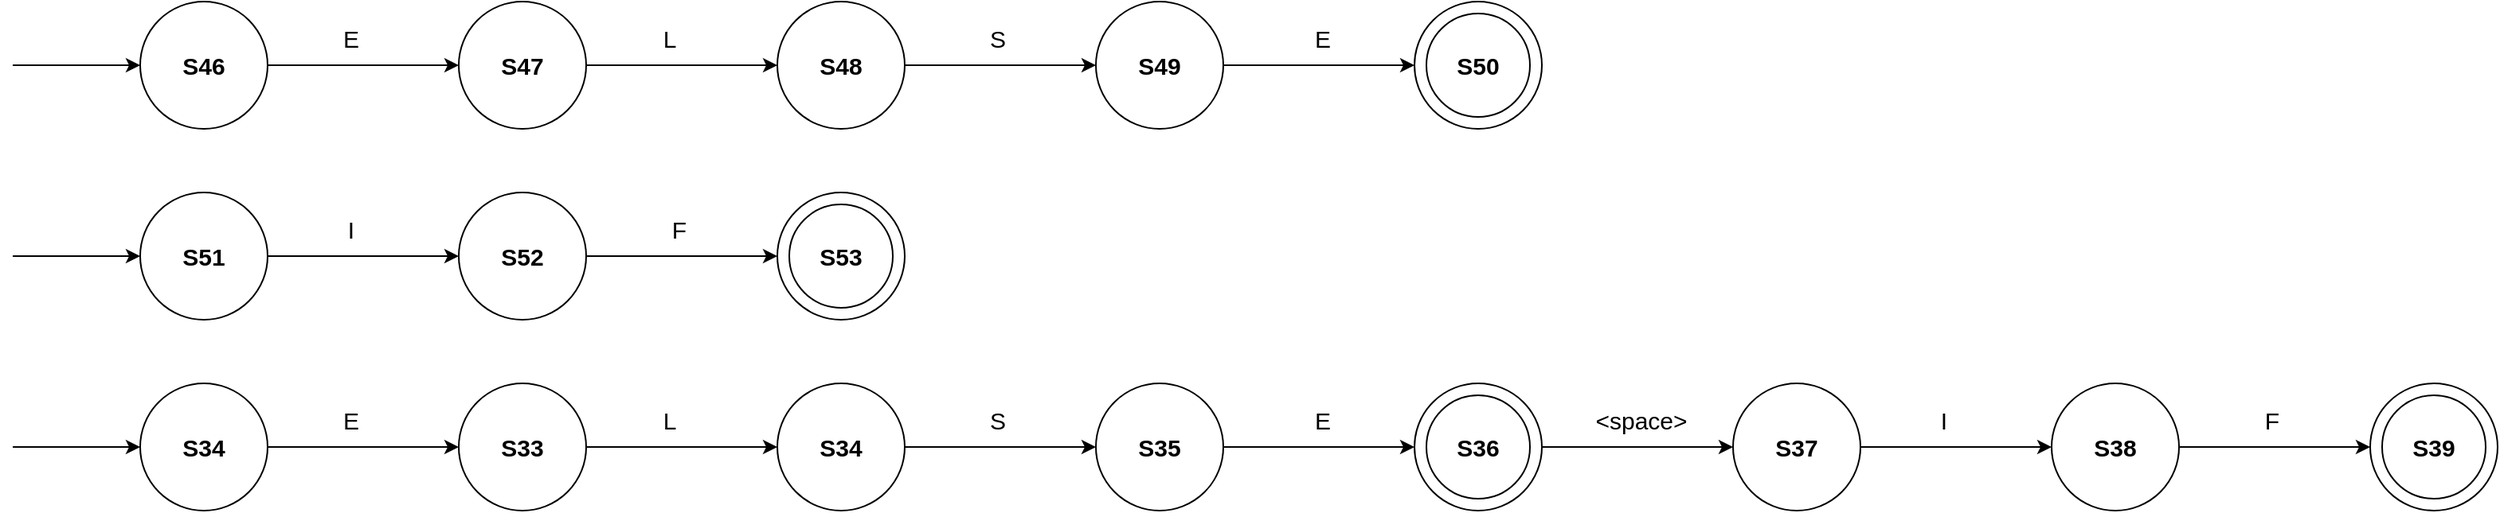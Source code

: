 <mxfile version="23.1.1" type="github">
  <diagram name="Page-1" id="jtEGU4w5EN0m42as8MH0">
    <mxGraphModel dx="2195" dy="764" grid="1" gridSize="10" guides="1" tooltips="1" connect="1" arrows="1" fold="1" page="1" pageScale="1" pageWidth="850" pageHeight="1100" math="0" shadow="0">
      <root>
        <mxCell id="0" />
        <mxCell id="1" parent="0" />
        <mxCell id="73xzhFmGHyd9fNAaFiC_-1" value="" style="ellipse;whiteSpace=wrap;html=1;aspect=fixed;" vertex="1" parent="1">
          <mxGeometry x="400" y="40" width="80" height="80" as="geometry" />
        </mxCell>
        <mxCell id="73xzhFmGHyd9fNAaFiC_-2" value="" style="ellipse;whiteSpace=wrap;html=1;aspect=fixed;" vertex="1" parent="1">
          <mxGeometry x="200" y="40" width="80" height="80" as="geometry" />
        </mxCell>
        <mxCell id="73xzhFmGHyd9fNAaFiC_-3" value="" style="endArrow=classic;html=1;rounded=0;entryX=0;entryY=0.5;entryDx=0;entryDy=0;exitX=1;exitY=0.5;exitDx=0;exitDy=0;" edge="1" parent="1" source="73xzhFmGHyd9fNAaFiC_-13">
          <mxGeometry width="50" height="50" relative="1" as="geometry">
            <mxPoint x="120" y="80" as="sourcePoint" />
            <mxPoint x="200" y="80" as="targetPoint" />
          </mxGeometry>
        </mxCell>
        <mxCell id="73xzhFmGHyd9fNAaFiC_-4" value="" style="endArrow=classic;html=1;rounded=0;entryX=0;entryY=0.5;entryDx=0;entryDy=0;exitX=1;exitY=0.5;exitDx=0;exitDy=0;" edge="1" parent="1" source="73xzhFmGHyd9fNAaFiC_-2" target="73xzhFmGHyd9fNAaFiC_-1">
          <mxGeometry width="50" height="50" relative="1" as="geometry">
            <mxPoint x="290" y="110" as="sourcePoint" />
            <mxPoint x="410" y="110" as="targetPoint" />
          </mxGeometry>
        </mxCell>
        <mxCell id="73xzhFmGHyd9fNAaFiC_-5" value="&lt;b style=&quot;font-size: 15px;&quot;&gt;S48&lt;/b&gt;" style="text;html=1;strokeColor=none;fillColor=none;align=center;verticalAlign=middle;whiteSpace=wrap;rounded=0;fontSize=15;" vertex="1" parent="1">
          <mxGeometry x="210" y="65" width="60" height="30" as="geometry" />
        </mxCell>
        <mxCell id="73xzhFmGHyd9fNAaFiC_-6" value="&lt;b&gt;&lt;font style=&quot;font-size: 15px;&quot;&gt;S49&lt;/font&gt;&lt;/b&gt;" style="text;html=1;strokeColor=none;fillColor=none;align=center;verticalAlign=middle;whiteSpace=wrap;rounded=0;" vertex="1" parent="1">
          <mxGeometry x="410" y="65" width="60" height="30" as="geometry" />
        </mxCell>
        <mxCell id="73xzhFmGHyd9fNAaFiC_-7" value="S" style="text;html=1;strokeColor=none;fillColor=none;align=center;verticalAlign=middle;whiteSpace=wrap;rounded=0;fontSize=15;" vertex="1" parent="1">
          <mxGeometry x="286" y="47.5" width="105" height="30" as="geometry" />
        </mxCell>
        <mxCell id="73xzhFmGHyd9fNAaFiC_-8" value="" style="ellipse;whiteSpace=wrap;html=1;aspect=fixed;" vertex="1" parent="1">
          <mxGeometry x="600" y="40" width="80" height="80" as="geometry" />
        </mxCell>
        <mxCell id="73xzhFmGHyd9fNAaFiC_-9" value="" style="ellipse;whiteSpace=wrap;html=1;aspect=fixed;" vertex="1" parent="1">
          <mxGeometry x="607.5" y="47.5" width="65" height="65" as="geometry" />
        </mxCell>
        <mxCell id="73xzhFmGHyd9fNAaFiC_-10" value="" style="endArrow=classic;html=1;rounded=0;entryX=0;entryY=0.5;entryDx=0;entryDy=0;exitX=1;exitY=0.5;exitDx=0;exitDy=0;" edge="1" parent="1" target="73xzhFmGHyd9fNAaFiC_-8">
          <mxGeometry width="50" height="50" relative="1" as="geometry">
            <mxPoint x="480" y="80" as="sourcePoint" />
            <mxPoint x="610" y="110" as="targetPoint" />
          </mxGeometry>
        </mxCell>
        <mxCell id="73xzhFmGHyd9fNAaFiC_-11" value="&lt;b&gt;&lt;font style=&quot;font-size: 15px;&quot;&gt;S50&lt;/font&gt;&lt;/b&gt;" style="text;html=1;strokeColor=none;fillColor=none;align=center;verticalAlign=middle;whiteSpace=wrap;rounded=0;" vertex="1" parent="1">
          <mxGeometry x="610" y="65" width="60" height="30" as="geometry" />
        </mxCell>
        <mxCell id="73xzhFmGHyd9fNAaFiC_-12" value="E" style="text;html=1;strokeColor=none;fillColor=none;align=center;verticalAlign=middle;whiteSpace=wrap;rounded=0;fontSize=15;" vertex="1" parent="1">
          <mxGeometry x="490" y="47.5" width="105" height="30" as="geometry" />
        </mxCell>
        <mxCell id="73xzhFmGHyd9fNAaFiC_-13" value="" style="ellipse;whiteSpace=wrap;html=1;aspect=fixed;" vertex="1" parent="1">
          <mxGeometry y="40" width="80" height="80" as="geometry" />
        </mxCell>
        <mxCell id="73xzhFmGHyd9fNAaFiC_-14" value="" style="endArrow=classic;html=1;rounded=0;entryX=0;entryY=0.5;entryDx=0;entryDy=0;" edge="1" parent="1">
          <mxGeometry width="50" height="50" relative="1" as="geometry">
            <mxPoint x="-120" y="80" as="sourcePoint" />
            <mxPoint y="80" as="targetPoint" />
          </mxGeometry>
        </mxCell>
        <mxCell id="73xzhFmGHyd9fNAaFiC_-15" value="&lt;b style=&quot;font-size: 15px;&quot;&gt;S47&lt;/b&gt;" style="text;html=1;strokeColor=none;fillColor=none;align=center;verticalAlign=middle;whiteSpace=wrap;rounded=0;fontSize=15;" vertex="1" parent="1">
          <mxGeometry x="10" y="65" width="60" height="30" as="geometry" />
        </mxCell>
        <mxCell id="73xzhFmGHyd9fNAaFiC_-16" value="L" style="text;html=1;strokeColor=none;fillColor=none;align=center;verticalAlign=middle;whiteSpace=wrap;rounded=0;fontSize=15;" vertex="1" parent="1">
          <mxGeometry x="80" y="47.5" width="105" height="30" as="geometry" />
        </mxCell>
        <mxCell id="73xzhFmGHyd9fNAaFiC_-17" value="" style="ellipse;whiteSpace=wrap;html=1;aspect=fixed;" vertex="1" parent="1">
          <mxGeometry x="200" y="160" width="80" height="80" as="geometry" />
        </mxCell>
        <mxCell id="73xzhFmGHyd9fNAaFiC_-18" value="" style="ellipse;whiteSpace=wrap;html=1;aspect=fixed;" vertex="1" parent="1">
          <mxGeometry y="160" width="80" height="80" as="geometry" />
        </mxCell>
        <mxCell id="73xzhFmGHyd9fNAaFiC_-19" value="" style="endArrow=classic;html=1;rounded=0;entryX=0;entryY=0.5;entryDx=0;entryDy=0;exitX=1;exitY=0.5;exitDx=0;exitDy=0;" edge="1" parent="1" source="73xzhFmGHyd9fNAaFiC_-23">
          <mxGeometry width="50" height="50" relative="1" as="geometry">
            <mxPoint x="-80" y="200" as="sourcePoint" />
            <mxPoint y="200" as="targetPoint" />
          </mxGeometry>
        </mxCell>
        <mxCell id="73xzhFmGHyd9fNAaFiC_-20" value="" style="endArrow=classic;html=1;rounded=0;entryX=0;entryY=0.5;entryDx=0;entryDy=0;exitX=1;exitY=0.5;exitDx=0;exitDy=0;" edge="1" parent="1" source="73xzhFmGHyd9fNAaFiC_-18" target="73xzhFmGHyd9fNAaFiC_-17">
          <mxGeometry width="50" height="50" relative="1" as="geometry">
            <mxPoint x="90" y="230" as="sourcePoint" />
            <mxPoint x="210" y="230" as="targetPoint" />
          </mxGeometry>
        </mxCell>
        <mxCell id="73xzhFmGHyd9fNAaFiC_-21" value="&lt;b style=&quot;font-size: 15px;&quot;&gt;S52&lt;/b&gt;" style="text;html=1;strokeColor=none;fillColor=none;align=center;verticalAlign=middle;whiteSpace=wrap;rounded=0;fontSize=15;" vertex="1" parent="1">
          <mxGeometry x="10" y="185" width="60" height="30" as="geometry" />
        </mxCell>
        <mxCell id="73xzhFmGHyd9fNAaFiC_-22" value="F" style="text;html=1;strokeColor=none;fillColor=none;align=center;verticalAlign=middle;whiteSpace=wrap;rounded=0;fontSize=15;" vertex="1" parent="1">
          <mxGeometry x="86" y="167.5" width="105" height="30" as="geometry" />
        </mxCell>
        <mxCell id="73xzhFmGHyd9fNAaFiC_-23" value="" style="ellipse;whiteSpace=wrap;html=1;aspect=fixed;" vertex="1" parent="1">
          <mxGeometry x="-200" y="160" width="80" height="80" as="geometry" />
        </mxCell>
        <mxCell id="73xzhFmGHyd9fNAaFiC_-24" value="" style="endArrow=classic;html=1;rounded=0;entryX=0;entryY=0.5;entryDx=0;entryDy=0;" edge="1" parent="1">
          <mxGeometry width="50" height="50" relative="1" as="geometry">
            <mxPoint x="-280" y="200" as="sourcePoint" />
            <mxPoint x="-200" y="200" as="targetPoint" />
          </mxGeometry>
        </mxCell>
        <mxCell id="73xzhFmGHyd9fNAaFiC_-25" value="&lt;b style=&quot;font-size: 15px;&quot;&gt;S51&lt;/b&gt;" style="text;html=1;strokeColor=none;fillColor=none;align=center;verticalAlign=middle;whiteSpace=wrap;rounded=0;fontSize=15;" vertex="1" parent="1">
          <mxGeometry x="-190" y="185" width="60" height="30" as="geometry" />
        </mxCell>
        <mxCell id="73xzhFmGHyd9fNAaFiC_-26" value="" style="ellipse;whiteSpace=wrap;html=1;aspect=fixed;" vertex="1" parent="1">
          <mxGeometry x="207.5" y="167.5" width="65" height="65" as="geometry" />
        </mxCell>
        <mxCell id="73xzhFmGHyd9fNAaFiC_-27" value="I" style="text;html=1;strokeColor=none;fillColor=none;align=center;verticalAlign=middle;whiteSpace=wrap;rounded=0;fontSize=15;" vertex="1" parent="1">
          <mxGeometry x="-120" y="167.5" width="105" height="30" as="geometry" />
        </mxCell>
        <mxCell id="73xzhFmGHyd9fNAaFiC_-28" value="&lt;b&gt;&lt;font style=&quot;font-size: 15px;&quot;&gt;S53&lt;/font&gt;&lt;/b&gt;" style="text;html=1;strokeColor=none;fillColor=none;align=center;verticalAlign=middle;whiteSpace=wrap;rounded=0;" vertex="1" parent="1">
          <mxGeometry x="210" y="185" width="60" height="30" as="geometry" />
        </mxCell>
        <mxCell id="73xzhFmGHyd9fNAaFiC_-57" value="" style="ellipse;whiteSpace=wrap;html=1;aspect=fixed;" vertex="1" parent="1">
          <mxGeometry x="-200" y="40" width="80" height="80" as="geometry" />
        </mxCell>
        <mxCell id="73xzhFmGHyd9fNAaFiC_-58" value="" style="endArrow=classic;html=1;rounded=0;entryX=0;entryY=0.5;entryDx=0;entryDy=0;" edge="1" parent="1">
          <mxGeometry width="50" height="50" relative="1" as="geometry">
            <mxPoint x="-280" y="80" as="sourcePoint" />
            <mxPoint x="-200" y="80" as="targetPoint" />
          </mxGeometry>
        </mxCell>
        <mxCell id="73xzhFmGHyd9fNAaFiC_-59" value="&lt;b style=&quot;font-size: 15px;&quot;&gt;S46&lt;/b&gt;" style="text;html=1;strokeColor=none;fillColor=none;align=center;verticalAlign=middle;whiteSpace=wrap;rounded=0;fontSize=15;" vertex="1" parent="1">
          <mxGeometry x="-190" y="65" width="60" height="30" as="geometry" />
        </mxCell>
        <mxCell id="73xzhFmGHyd9fNAaFiC_-60" value="E" style="text;html=1;strokeColor=none;fillColor=none;align=center;verticalAlign=middle;whiteSpace=wrap;rounded=0;fontSize=15;" vertex="1" parent="1">
          <mxGeometry x="-120" y="47.5" width="105" height="30" as="geometry" />
        </mxCell>
        <mxCell id="73xzhFmGHyd9fNAaFiC_-61" value="" style="ellipse;whiteSpace=wrap;html=1;aspect=fixed;" vertex="1" parent="1">
          <mxGeometry x="400" y="280" width="80" height="80" as="geometry" />
        </mxCell>
        <mxCell id="73xzhFmGHyd9fNAaFiC_-62" value="" style="ellipse;whiteSpace=wrap;html=1;aspect=fixed;" vertex="1" parent="1">
          <mxGeometry x="200" y="280" width="80" height="80" as="geometry" />
        </mxCell>
        <mxCell id="73xzhFmGHyd9fNAaFiC_-63" value="" style="endArrow=classic;html=1;rounded=0;entryX=0;entryY=0.5;entryDx=0;entryDy=0;exitX=1;exitY=0.5;exitDx=0;exitDy=0;" edge="1" parent="1" source="73xzhFmGHyd9fNAaFiC_-73">
          <mxGeometry width="50" height="50" relative="1" as="geometry">
            <mxPoint x="120" y="320" as="sourcePoint" />
            <mxPoint x="200" y="320" as="targetPoint" />
          </mxGeometry>
        </mxCell>
        <mxCell id="73xzhFmGHyd9fNAaFiC_-64" value="" style="endArrow=classic;html=1;rounded=0;entryX=0;entryY=0.5;entryDx=0;entryDy=0;exitX=1;exitY=0.5;exitDx=0;exitDy=0;" edge="1" parent="1" source="73xzhFmGHyd9fNAaFiC_-62" target="73xzhFmGHyd9fNAaFiC_-61">
          <mxGeometry width="50" height="50" relative="1" as="geometry">
            <mxPoint x="290" y="350" as="sourcePoint" />
            <mxPoint x="410" y="350" as="targetPoint" />
          </mxGeometry>
        </mxCell>
        <mxCell id="73xzhFmGHyd9fNAaFiC_-65" value="&lt;b style=&quot;font-size: 15px;&quot;&gt;S34&lt;/b&gt;" style="text;html=1;strokeColor=none;fillColor=none;align=center;verticalAlign=middle;whiteSpace=wrap;rounded=0;fontSize=15;" vertex="1" parent="1">
          <mxGeometry x="210" y="305" width="60" height="30" as="geometry" />
        </mxCell>
        <mxCell id="73xzhFmGHyd9fNAaFiC_-66" value="&lt;b&gt;&lt;font style=&quot;font-size: 15px;&quot;&gt;S35&lt;/font&gt;&lt;/b&gt;" style="text;html=1;strokeColor=none;fillColor=none;align=center;verticalAlign=middle;whiteSpace=wrap;rounded=0;" vertex="1" parent="1">
          <mxGeometry x="410" y="305" width="60" height="30" as="geometry" />
        </mxCell>
        <mxCell id="73xzhFmGHyd9fNAaFiC_-67" value="S" style="text;html=1;strokeColor=none;fillColor=none;align=center;verticalAlign=middle;whiteSpace=wrap;rounded=0;fontSize=15;" vertex="1" parent="1">
          <mxGeometry x="286" y="287.5" width="105" height="30" as="geometry" />
        </mxCell>
        <mxCell id="73xzhFmGHyd9fNAaFiC_-68" value="" style="ellipse;whiteSpace=wrap;html=1;aspect=fixed;" vertex="1" parent="1">
          <mxGeometry x="600" y="280" width="80" height="80" as="geometry" />
        </mxCell>
        <mxCell id="73xzhFmGHyd9fNAaFiC_-70" value="" style="endArrow=classic;html=1;rounded=0;entryX=0;entryY=0.5;entryDx=0;entryDy=0;exitX=1;exitY=0.5;exitDx=0;exitDy=0;" edge="1" parent="1" target="73xzhFmGHyd9fNAaFiC_-68">
          <mxGeometry width="50" height="50" relative="1" as="geometry">
            <mxPoint x="480" y="320" as="sourcePoint" />
            <mxPoint x="610" y="350" as="targetPoint" />
          </mxGeometry>
        </mxCell>
        <mxCell id="73xzhFmGHyd9fNAaFiC_-72" value="E" style="text;html=1;strokeColor=none;fillColor=none;align=center;verticalAlign=middle;whiteSpace=wrap;rounded=0;fontSize=15;" vertex="1" parent="1">
          <mxGeometry x="490" y="287.5" width="105" height="30" as="geometry" />
        </mxCell>
        <mxCell id="73xzhFmGHyd9fNAaFiC_-73" value="" style="ellipse;whiteSpace=wrap;html=1;aspect=fixed;" vertex="1" parent="1">
          <mxGeometry y="280" width="80" height="80" as="geometry" />
        </mxCell>
        <mxCell id="73xzhFmGHyd9fNAaFiC_-74" value="" style="endArrow=classic;html=1;rounded=0;entryX=0;entryY=0.5;entryDx=0;entryDy=0;" edge="1" parent="1">
          <mxGeometry width="50" height="50" relative="1" as="geometry">
            <mxPoint x="-120" y="320" as="sourcePoint" />
            <mxPoint y="320" as="targetPoint" />
          </mxGeometry>
        </mxCell>
        <mxCell id="73xzhFmGHyd9fNAaFiC_-75" value="&lt;b style=&quot;font-size: 15px;&quot;&gt;S33&lt;/b&gt;" style="text;html=1;strokeColor=none;fillColor=none;align=center;verticalAlign=middle;whiteSpace=wrap;rounded=0;fontSize=15;" vertex="1" parent="1">
          <mxGeometry x="10" y="305" width="60" height="30" as="geometry" />
        </mxCell>
        <mxCell id="73xzhFmGHyd9fNAaFiC_-76" value="L" style="text;html=1;strokeColor=none;fillColor=none;align=center;verticalAlign=middle;whiteSpace=wrap;rounded=0;fontSize=15;" vertex="1" parent="1">
          <mxGeometry x="80" y="287.5" width="105" height="30" as="geometry" />
        </mxCell>
        <mxCell id="73xzhFmGHyd9fNAaFiC_-77" value="" style="ellipse;whiteSpace=wrap;html=1;aspect=fixed;" vertex="1" parent="1">
          <mxGeometry x="-200" y="280" width="80" height="80" as="geometry" />
        </mxCell>
        <mxCell id="73xzhFmGHyd9fNAaFiC_-78" value="" style="endArrow=classic;html=1;rounded=0;entryX=0;entryY=0.5;entryDx=0;entryDy=0;" edge="1" parent="1">
          <mxGeometry width="50" height="50" relative="1" as="geometry">
            <mxPoint x="-280" y="320" as="sourcePoint" />
            <mxPoint x="-200" y="320" as="targetPoint" />
          </mxGeometry>
        </mxCell>
        <mxCell id="73xzhFmGHyd9fNAaFiC_-79" value="&lt;b style=&quot;font-size: 15px;&quot;&gt;S34&lt;/b&gt;" style="text;html=1;strokeColor=none;fillColor=none;align=center;verticalAlign=middle;whiteSpace=wrap;rounded=0;fontSize=15;" vertex="1" parent="1">
          <mxGeometry x="-190" y="305" width="60" height="30" as="geometry" />
        </mxCell>
        <mxCell id="73xzhFmGHyd9fNAaFiC_-80" value="E" style="text;html=1;strokeColor=none;fillColor=none;align=center;verticalAlign=middle;whiteSpace=wrap;rounded=0;fontSize=15;" vertex="1" parent="1">
          <mxGeometry x="-120" y="287.5" width="105" height="30" as="geometry" />
        </mxCell>
        <mxCell id="73xzhFmGHyd9fNAaFiC_-81" value="" style="ellipse;whiteSpace=wrap;html=1;aspect=fixed;" vertex="1" parent="1">
          <mxGeometry x="1200" y="280" width="80" height="80" as="geometry" />
        </mxCell>
        <mxCell id="73xzhFmGHyd9fNAaFiC_-82" value="" style="ellipse;whiteSpace=wrap;html=1;aspect=fixed;" vertex="1" parent="1">
          <mxGeometry x="1000" y="280" width="80" height="80" as="geometry" />
        </mxCell>
        <mxCell id="73xzhFmGHyd9fNAaFiC_-83" value="" style="endArrow=classic;html=1;rounded=0;entryX=0;entryY=0.5;entryDx=0;entryDy=0;exitX=1;exitY=0.5;exitDx=0;exitDy=0;" edge="1" parent="1" source="73xzhFmGHyd9fNAaFiC_-87">
          <mxGeometry width="50" height="50" relative="1" as="geometry">
            <mxPoint x="920" y="320" as="sourcePoint" />
            <mxPoint x="1000" y="320" as="targetPoint" />
          </mxGeometry>
        </mxCell>
        <mxCell id="73xzhFmGHyd9fNAaFiC_-84" value="" style="endArrow=classic;html=1;rounded=0;entryX=0;entryY=0.5;entryDx=0;entryDy=0;exitX=1;exitY=0.5;exitDx=0;exitDy=0;" edge="1" parent="1" source="73xzhFmGHyd9fNAaFiC_-82" target="73xzhFmGHyd9fNAaFiC_-81">
          <mxGeometry width="50" height="50" relative="1" as="geometry">
            <mxPoint x="1090" y="350" as="sourcePoint" />
            <mxPoint x="1210" y="350" as="targetPoint" />
          </mxGeometry>
        </mxCell>
        <mxCell id="73xzhFmGHyd9fNAaFiC_-85" value="&lt;b style=&quot;font-size: 15px;&quot;&gt;S38&lt;/b&gt;" style="text;html=1;strokeColor=none;fillColor=none;align=center;verticalAlign=middle;whiteSpace=wrap;rounded=0;fontSize=15;" vertex="1" parent="1">
          <mxGeometry x="1010" y="305" width="60" height="30" as="geometry" />
        </mxCell>
        <mxCell id="73xzhFmGHyd9fNAaFiC_-86" value="F" style="text;html=1;strokeColor=none;fillColor=none;align=center;verticalAlign=middle;whiteSpace=wrap;rounded=0;fontSize=15;" vertex="1" parent="1">
          <mxGeometry x="1086" y="287.5" width="105" height="30" as="geometry" />
        </mxCell>
        <mxCell id="73xzhFmGHyd9fNAaFiC_-87" value="" style="ellipse;whiteSpace=wrap;html=1;aspect=fixed;" vertex="1" parent="1">
          <mxGeometry x="800" y="280" width="80" height="80" as="geometry" />
        </mxCell>
        <mxCell id="73xzhFmGHyd9fNAaFiC_-88" value="" style="endArrow=classic;html=1;rounded=0;entryX=0;entryY=0.5;entryDx=0;entryDy=0;exitX=1;exitY=0.5;exitDx=0;exitDy=0;" edge="1" parent="1" source="73xzhFmGHyd9fNAaFiC_-68">
          <mxGeometry width="50" height="50" relative="1" as="geometry">
            <mxPoint x="720" y="320" as="sourcePoint" />
            <mxPoint x="800" y="320" as="targetPoint" />
          </mxGeometry>
        </mxCell>
        <mxCell id="73xzhFmGHyd9fNAaFiC_-89" value="&lt;b style=&quot;font-size: 15px;&quot;&gt;S37&lt;/b&gt;" style="text;html=1;strokeColor=none;fillColor=none;align=center;verticalAlign=middle;whiteSpace=wrap;rounded=0;fontSize=15;" vertex="1" parent="1">
          <mxGeometry x="810" y="305" width="60" height="30" as="geometry" />
        </mxCell>
        <mxCell id="73xzhFmGHyd9fNAaFiC_-90" value="" style="ellipse;whiteSpace=wrap;html=1;aspect=fixed;" vertex="1" parent="1">
          <mxGeometry x="1207.5" y="287.5" width="65" height="65" as="geometry" />
        </mxCell>
        <mxCell id="73xzhFmGHyd9fNAaFiC_-91" value="I" style="text;html=1;strokeColor=none;fillColor=none;align=center;verticalAlign=middle;whiteSpace=wrap;rounded=0;fontSize=15;" vertex="1" parent="1">
          <mxGeometry x="880" y="287.5" width="105" height="30" as="geometry" />
        </mxCell>
        <mxCell id="73xzhFmGHyd9fNAaFiC_-92" value="&lt;b&gt;&lt;font style=&quot;font-size: 15px;&quot;&gt;S39&lt;/font&gt;&lt;/b&gt;" style="text;html=1;strokeColor=none;fillColor=none;align=center;verticalAlign=middle;whiteSpace=wrap;rounded=0;" vertex="1" parent="1">
          <mxGeometry x="1210" y="305" width="60" height="30" as="geometry" />
        </mxCell>
        <mxCell id="73xzhFmGHyd9fNAaFiC_-93" value="&amp;lt;space&amp;gt;" style="text;html=1;strokeColor=none;fillColor=none;align=center;verticalAlign=middle;whiteSpace=wrap;rounded=0;fontSize=15;" vertex="1" parent="1">
          <mxGeometry x="690" y="287.5" width="105" height="30" as="geometry" />
        </mxCell>
        <mxCell id="73xzhFmGHyd9fNAaFiC_-94" value="" style="ellipse;whiteSpace=wrap;html=1;aspect=fixed;" vertex="1" parent="1">
          <mxGeometry x="607.5" y="287.5" width="65" height="65" as="geometry" />
        </mxCell>
        <mxCell id="73xzhFmGHyd9fNAaFiC_-71" value="&lt;b&gt;&lt;font style=&quot;font-size: 15px;&quot;&gt;S36&lt;/font&gt;&lt;/b&gt;" style="text;html=1;strokeColor=none;fillColor=none;align=center;verticalAlign=middle;whiteSpace=wrap;rounded=0;" vertex="1" parent="1">
          <mxGeometry x="610" y="305" width="60" height="30" as="geometry" />
        </mxCell>
      </root>
    </mxGraphModel>
  </diagram>
</mxfile>
